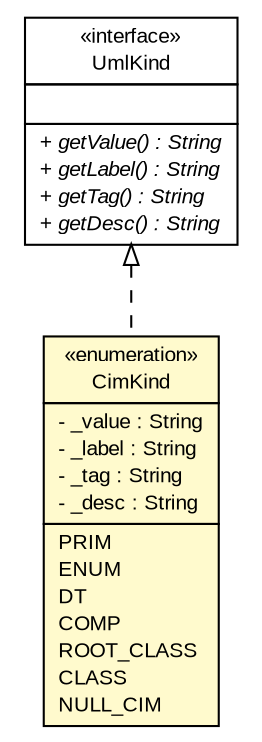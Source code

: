 #!/usr/local/bin/dot
#
# Class diagram 
# Generated by UMLGraph version R5_6_6-6-g3bdff0 (http://www.umlgraph.org/)
#

digraph G {
	edge [fontname="arial",fontsize=10,labelfontname="arial",labelfontsize=10];
	node [fontname="arial",fontsize=10,shape=plaintext];
	nodesep=0.25;
	ranksep=0.5;
	// org.tanjakostic.jcleancim.model.UmlKind
	c185372 [label=<<table title="org.tanjakostic.jcleancim.model.UmlKind" border="0" cellborder="1" cellspacing="0" cellpadding="2" port="p" href="./UmlKind.html">
		<tr><td><table border="0" cellspacing="0" cellpadding="1">
<tr><td align="center" balign="center"> &#171;interface&#187; </td></tr>
<tr><td align="center" balign="center"> UmlKind </td></tr>
		</table></td></tr>
		<tr><td><table border="0" cellspacing="0" cellpadding="1">
<tr><td align="left" balign="left">  </td></tr>
		</table></td></tr>
		<tr><td><table border="0" cellspacing="0" cellpadding="1">
<tr><td align="left" balign="left"><font face="Arial Italic" point-size="10.0"> + getValue() : String </font></td></tr>
<tr><td align="left" balign="left"><font face="Arial Italic" point-size="10.0"> + getLabel() : String </font></td></tr>
<tr><td align="left" balign="left"><font face="Arial Italic" point-size="10.0"> + getTag() : String </font></td></tr>
<tr><td align="left" balign="left"><font face="Arial Italic" point-size="10.0"> + getDesc() : String </font></td></tr>
		</table></td></tr>
		</table>>, URL="./UmlKind.html", fontname="arial", fontcolor="black", fontsize=10.0];
	// org.tanjakostic.jcleancim.model.UmlClass.CimKind
	c185383 [label=<<table title="org.tanjakostic.jcleancim.model.UmlClass.CimKind" border="0" cellborder="1" cellspacing="0" cellpadding="2" port="p" bgcolor="lemonChiffon" href="./UmlClass.CimKind.html">
		<tr><td><table border="0" cellspacing="0" cellpadding="1">
<tr><td align="center" balign="center"> &#171;enumeration&#187; </td></tr>
<tr><td align="center" balign="center"> CimKind </td></tr>
		</table></td></tr>
		<tr><td><table border="0" cellspacing="0" cellpadding="1">
<tr><td align="left" balign="left"> - _value : String </td></tr>
<tr><td align="left" balign="left"> - _label : String </td></tr>
<tr><td align="left" balign="left"> - _tag : String </td></tr>
<tr><td align="left" balign="left"> - _desc : String </td></tr>
		</table></td></tr>
		<tr><td><table border="0" cellspacing="0" cellpadding="1">
<tr><td align="left" balign="left"> PRIM </td></tr>
<tr><td align="left" balign="left"> ENUM </td></tr>
<tr><td align="left" balign="left"> DT </td></tr>
<tr><td align="left" balign="left"> COMP </td></tr>
<tr><td align="left" balign="left"> ROOT_CLASS </td></tr>
<tr><td align="left" balign="left"> CLASS </td></tr>
<tr><td align="left" balign="left"> NULL_CIM </td></tr>
		</table></td></tr>
		</table>>, URL="./UmlClass.CimKind.html", fontname="arial", fontcolor="black", fontsize=10.0];
	//org.tanjakostic.jcleancim.model.UmlClass.CimKind implements org.tanjakostic.jcleancim.model.UmlKind
	c185372:p -> c185383:p [dir=back,arrowtail=empty,style=dashed];
}

